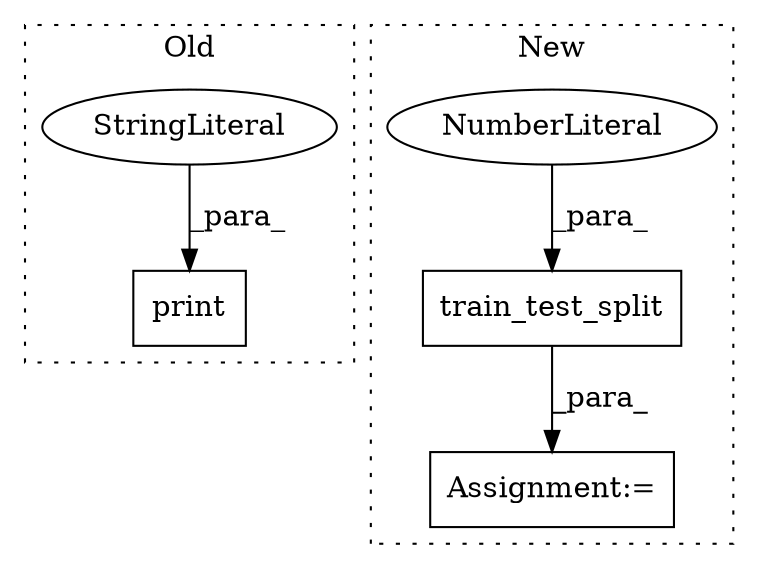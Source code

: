 digraph G {
subgraph cluster0 {
1 [label="print" a="32" s="2046,2063" l="6,1" shape="box"];
5 [label="StringLiteral" a="45" s="2052" l="11" shape="ellipse"];
label = "Old";
style="dotted";
}
subgraph cluster1 {
2 [label="train_test_split" a="32" s="1722,1747" l="17,1" shape="box"];
3 [label="NumberLiteral" a="34" s="1744" l="3" shape="ellipse"];
4 [label="Assignment:=" a="7" s="1720" l="2" shape="box"];
label = "New";
style="dotted";
}
2 -> 4 [label="_para_"];
3 -> 2 [label="_para_"];
5 -> 1 [label="_para_"];
}